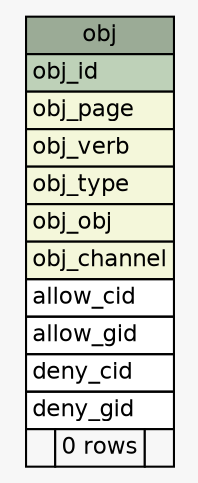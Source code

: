 // dot 2.26.3 on Linux 3.2.0-4-686-pae
// SchemaSpy rev 590
digraph "obj" {
  graph [
    rankdir="RL"
    bgcolor="#f7f7f7"
    nodesep="0.18"
    ranksep="0.46"
    fontname="Helvetica"
    fontsize="11"
  ];
  node [
    fontname="Helvetica"
    fontsize="11"
    shape="plaintext"
  ];
  edge [
    arrowsize="0.8"
  ];
  "obj" [
    label=<
    <TABLE BORDER="0" CELLBORDER="1" CELLSPACING="0" BGCOLOR="#ffffff">
      <TR><TD COLSPAN="3" BGCOLOR="#9bab96" ALIGN="CENTER">obj</TD></TR>
      <TR><TD PORT="obj_id" COLSPAN="3" BGCOLOR="#bed1b8" ALIGN="LEFT">obj_id</TD></TR>
      <TR><TD PORT="obj_page" COLSPAN="3" BGCOLOR="#f4f7da" ALIGN="LEFT">obj_page</TD></TR>
      <TR><TD PORT="obj_verb" COLSPAN="3" BGCOLOR="#f4f7da" ALIGN="LEFT">obj_verb</TD></TR>
      <TR><TD PORT="obj_type" COLSPAN="3" BGCOLOR="#f4f7da" ALIGN="LEFT">obj_type</TD></TR>
      <TR><TD PORT="obj_obj" COLSPAN="3" BGCOLOR="#f4f7da" ALIGN="LEFT">obj_obj</TD></TR>
      <TR><TD PORT="obj_channel" COLSPAN="3" BGCOLOR="#f4f7da" ALIGN="LEFT">obj_channel</TD></TR>
      <TR><TD PORT="allow_cid" COLSPAN="3" ALIGN="LEFT">allow_cid</TD></TR>
      <TR><TD PORT="allow_gid" COLSPAN="3" ALIGN="LEFT">allow_gid</TD></TR>
      <TR><TD PORT="deny_cid" COLSPAN="3" ALIGN="LEFT">deny_cid</TD></TR>
      <TR><TD PORT="deny_gid" COLSPAN="3" ALIGN="LEFT">deny_gid</TD></TR>
      <TR><TD ALIGN="LEFT" BGCOLOR="#f7f7f7">  </TD><TD ALIGN="RIGHT" BGCOLOR="#f7f7f7">0 rows</TD><TD ALIGN="RIGHT" BGCOLOR="#f7f7f7">  </TD></TR>
    </TABLE>>
    URL="tables/obj.html"
    tooltip="obj"
  ];
}

